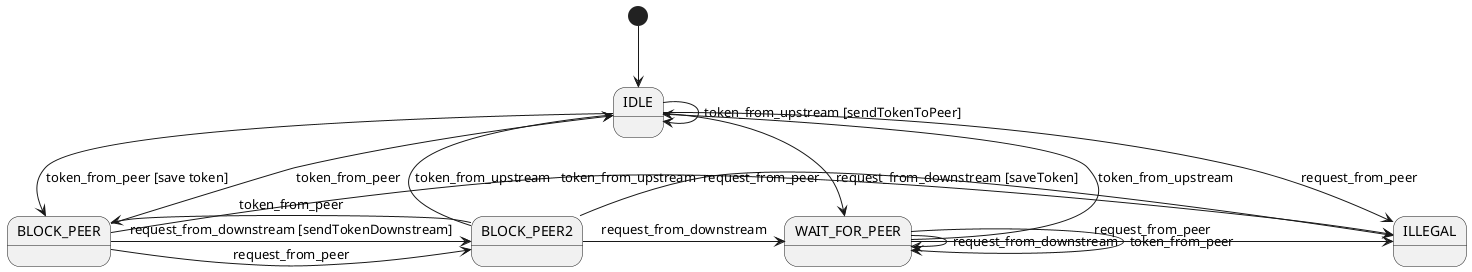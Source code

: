@startuml

[*] -down-> IDLE

'   possible inputs:
' token_from_upstream
' token_from_peer
' request_from_downstream
' request_from_peer

IDLE -> IDLE : token_from_upstream [sendTokenToPeer]
IDLE -> WAIT_FOR_PEER : request_from_downstream [saveToken]
IDLE -down-> BLOCK_PEER : token_from_peer [save token]
IDLE -left-> ILLEGAL : request_from_peer

BLOCK_PEER -> ILLEGAL : token_from_upstream
BLOCK_PEER -right-> BLOCK_PEER2 : request_from_downstream [sendTokenDownstream]
BLOCK_PEER -up-> IDLE : token_from_peer
BLOCK_PEER -right-> BLOCK_PEER2 : request_from_peer

BLOCK_PEER2 -up-> IDLE : token_from_upstream
BLOCK_PEER2 -> WAIT_FOR_PEER : request_from_downstream
BLOCK_PEER2 -> BLOCK_PEER : token_from_peer
BLOCK_PEER2 -> ILLEGAL : request_from_peer

WAIT_FOR_PEER -> IDLE : token_from_upstream
WAIT_FOR_PEER -> WAIT_FOR_PEER : request_from_downstream
WAIT_FOR_PEER -> WAIT_FOR_PEER : token_from_peer
WAIT_FOR_PEER -> ILLEGAL : request_from_peer



@enduml
